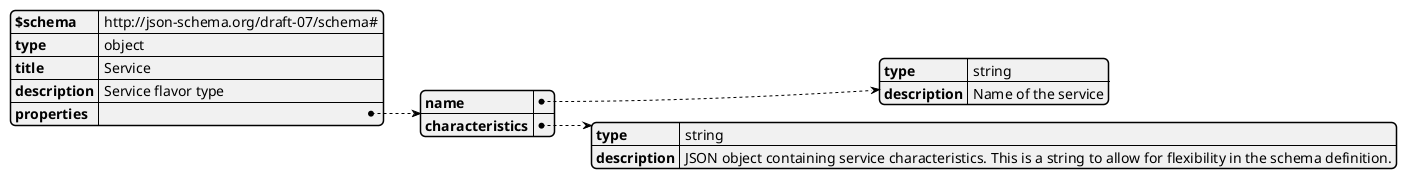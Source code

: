 @startjson
{
    "$schema": "http://json-schema.org/draft-07/schema#",
    "type": "object",
    "title": "Service",
    "description": "Service flavor type",
    "properties": {
        "name": {
            "type": "string",
            "description": "Name of the service"
        },
        "characteristics": {
            "type": "string",
            "description": "JSON object containing service characteristics. This is a string to allow for flexibility in the schema definition."
        }
    }
}
@endjson